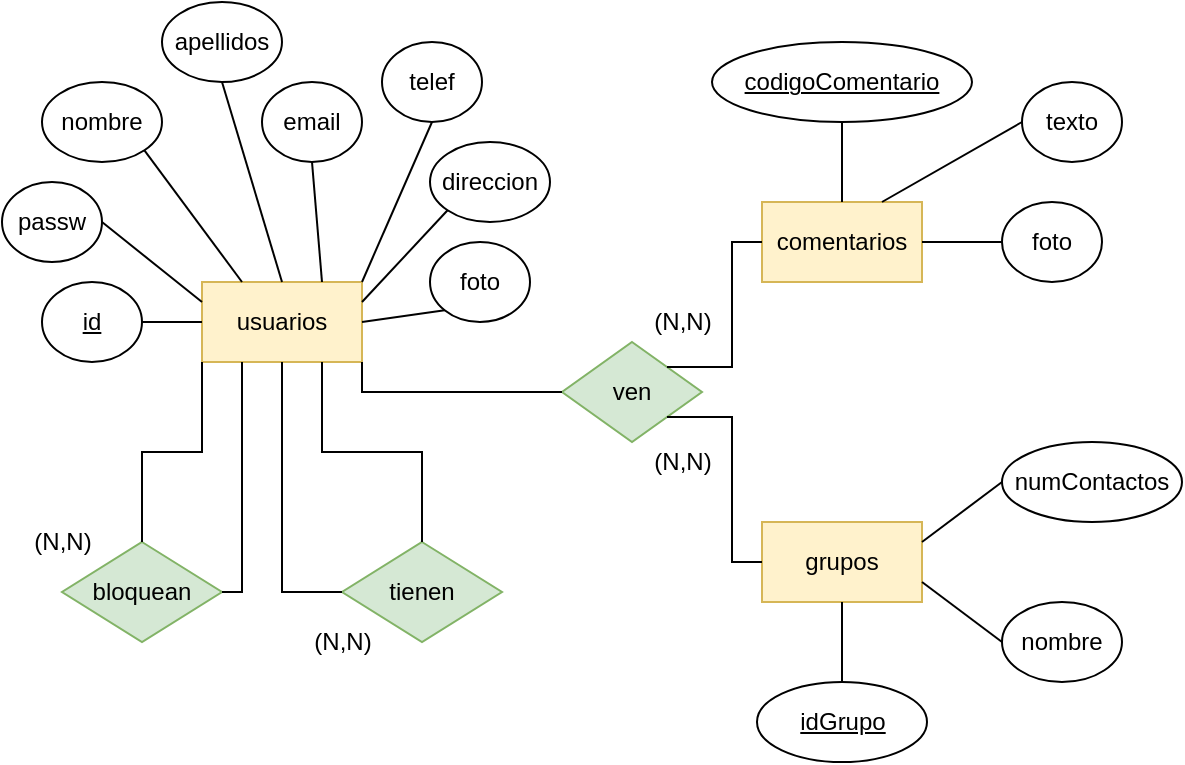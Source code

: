 <mxfile version="16.5.2" type="device"><diagram id="ToSV8U_KxlKOZIAj_2dQ" name="Page-1"><mxGraphModel dx="1497" dy="742" grid="1" gridSize="10" guides="1" tooltips="1" connect="1" arrows="1" fold="1" page="1" pageScale="1" pageWidth="827" pageHeight="1169" math="0" shadow="0"><root><mxCell id="0"/><mxCell id="1" parent="0"/><mxCell id="eTBwcRMvj2A0P8mLmLN7-1" value="usuarios" style="rounded=0;whiteSpace=wrap;html=1;fillColor=#fff2cc;strokeColor=#d6b656;" vertex="1" parent="1"><mxGeometry x="219" y="210" width="80" height="40" as="geometry"/></mxCell><mxCell id="eTBwcRMvj2A0P8mLmLN7-2" value="comentarios" style="rounded=0;whiteSpace=wrap;html=1;fillColor=#fff2cc;strokeColor=#d6b656;" vertex="1" parent="1"><mxGeometry x="499" y="170" width="80" height="40" as="geometry"/></mxCell><mxCell id="eTBwcRMvj2A0P8mLmLN7-3" value="grupos" style="rounded=0;whiteSpace=wrap;html=1;fillColor=#fff2cc;strokeColor=#d6b656;" vertex="1" parent="1"><mxGeometry x="499" y="330" width="80" height="40" as="geometry"/></mxCell><mxCell id="eTBwcRMvj2A0P8mLmLN7-4" value="bloquean" style="rhombus;whiteSpace=wrap;html=1;fillColor=#d5e8d4;strokeColor=#82b366;" vertex="1" parent="1"><mxGeometry x="149" y="340" width="80" height="50" as="geometry"/></mxCell><mxCell id="eTBwcRMvj2A0P8mLmLN7-5" value="tienen" style="rhombus;whiteSpace=wrap;html=1;fillColor=#d5e8d4;strokeColor=#82b366;" vertex="1" parent="1"><mxGeometry x="289" y="340" width="80" height="50" as="geometry"/></mxCell><mxCell id="eTBwcRMvj2A0P8mLmLN7-6" value="&lt;u&gt;id&lt;/u&gt;" style="ellipse;whiteSpace=wrap;html=1;" vertex="1" parent="1"><mxGeometry x="139" y="210" width="50" height="40" as="geometry"/></mxCell><mxCell id="eTBwcRMvj2A0P8mLmLN7-7" value="passw" style="ellipse;whiteSpace=wrap;html=1;" vertex="1" parent="1"><mxGeometry x="119" y="160" width="50" height="40" as="geometry"/></mxCell><mxCell id="eTBwcRMvj2A0P8mLmLN7-9" value="nombre" style="ellipse;whiteSpace=wrap;html=1;" vertex="1" parent="1"><mxGeometry x="139" y="110" width="60" height="40" as="geometry"/></mxCell><mxCell id="eTBwcRMvj2A0P8mLmLN7-10" value="apellidos" style="ellipse;whiteSpace=wrap;html=1;" vertex="1" parent="1"><mxGeometry x="199" y="70" width="60" height="40" as="geometry"/></mxCell><mxCell id="eTBwcRMvj2A0P8mLmLN7-11" value="direccion" style="ellipse;whiteSpace=wrap;html=1;" vertex="1" parent="1"><mxGeometry x="333" y="140" width="60" height="40" as="geometry"/></mxCell><mxCell id="eTBwcRMvj2A0P8mLmLN7-12" value="telef" style="ellipse;whiteSpace=wrap;html=1;" vertex="1" parent="1"><mxGeometry x="309" y="90" width="50" height="40" as="geometry"/></mxCell><mxCell id="eTBwcRMvj2A0P8mLmLN7-13" value="email" style="ellipse;whiteSpace=wrap;html=1;" vertex="1" parent="1"><mxGeometry x="249" y="110" width="50" height="40" as="geometry"/></mxCell><mxCell id="eTBwcRMvj2A0P8mLmLN7-14" value="foto" style="ellipse;whiteSpace=wrap;html=1;" vertex="1" parent="1"><mxGeometry x="333" y="190" width="50" height="40" as="geometry"/></mxCell><mxCell id="eTBwcRMvj2A0P8mLmLN7-15" value="" style="endArrow=none;html=1;rounded=0;entryX=0;entryY=0.5;entryDx=0;entryDy=0;exitX=1;exitY=0.5;exitDx=0;exitDy=0;" edge="1" parent="1" source="eTBwcRMvj2A0P8mLmLN7-6" target="eTBwcRMvj2A0P8mLmLN7-1"><mxGeometry width="50" height="50" relative="1" as="geometry"><mxPoint x="59" y="470" as="sourcePoint"/><mxPoint x="109" y="420" as="targetPoint"/></mxGeometry></mxCell><mxCell id="eTBwcRMvj2A0P8mLmLN7-16" value="" style="endArrow=none;html=1;rounded=0;entryX=0;entryY=0.25;entryDx=0;entryDy=0;exitX=1;exitY=0.5;exitDx=0;exitDy=0;" edge="1" parent="1" source="eTBwcRMvj2A0P8mLmLN7-7" target="eTBwcRMvj2A0P8mLmLN7-1"><mxGeometry width="50" height="50" relative="1" as="geometry"><mxPoint x="199.0" y="240" as="sourcePoint"/><mxPoint x="229" y="240" as="targetPoint"/></mxGeometry></mxCell><mxCell id="eTBwcRMvj2A0P8mLmLN7-17" value="" style="endArrow=none;html=1;rounded=0;entryX=0.25;entryY=0;entryDx=0;entryDy=0;exitX=1;exitY=1;exitDx=0;exitDy=0;" edge="1" parent="1" source="eTBwcRMvj2A0P8mLmLN7-9" target="eTBwcRMvj2A0P8mLmLN7-1"><mxGeometry width="50" height="50" relative="1" as="geometry"><mxPoint x="209.0" y="250" as="sourcePoint"/><mxPoint x="239" y="250" as="targetPoint"/></mxGeometry></mxCell><mxCell id="eTBwcRMvj2A0P8mLmLN7-18" value="" style="endArrow=none;html=1;rounded=0;entryX=0.5;entryY=1;entryDx=0;entryDy=0;exitX=0.5;exitY=0;exitDx=0;exitDy=0;" edge="1" parent="1" source="eTBwcRMvj2A0P8mLmLN7-1" target="eTBwcRMvj2A0P8mLmLN7-10"><mxGeometry width="50" height="50" relative="1" as="geometry"><mxPoint x="219.0" y="260" as="sourcePoint"/><mxPoint x="249" y="260" as="targetPoint"/></mxGeometry></mxCell><mxCell id="eTBwcRMvj2A0P8mLmLN7-19" value="" style="endArrow=none;html=1;rounded=0;entryX=0.5;entryY=1;entryDx=0;entryDy=0;exitX=0.75;exitY=0;exitDx=0;exitDy=0;" edge="1" parent="1" source="eTBwcRMvj2A0P8mLmLN7-1" target="eTBwcRMvj2A0P8mLmLN7-13"><mxGeometry width="50" height="50" relative="1" as="geometry"><mxPoint x="229.0" y="270" as="sourcePoint"/><mxPoint x="259" y="270" as="targetPoint"/></mxGeometry></mxCell><mxCell id="eTBwcRMvj2A0P8mLmLN7-23" value="" style="endArrow=none;html=1;rounded=0;entryX=0.5;entryY=1;entryDx=0;entryDy=0;exitX=1;exitY=0;exitDx=0;exitDy=0;" edge="1" parent="1" source="eTBwcRMvj2A0P8mLmLN7-1" target="eTBwcRMvj2A0P8mLmLN7-12"><mxGeometry width="50" height="50" relative="1" as="geometry"><mxPoint x="199.0" y="240" as="sourcePoint"/><mxPoint x="229" y="240" as="targetPoint"/></mxGeometry></mxCell><mxCell id="eTBwcRMvj2A0P8mLmLN7-24" value="" style="endArrow=none;html=1;rounded=0;entryX=0;entryY=1;entryDx=0;entryDy=0;exitX=1;exitY=0.25;exitDx=0;exitDy=0;" edge="1" parent="1" source="eTBwcRMvj2A0P8mLmLN7-1" target="eTBwcRMvj2A0P8mLmLN7-11"><mxGeometry width="50" height="50" relative="1" as="geometry"><mxPoint x="209.0" y="250" as="sourcePoint"/><mxPoint x="239" y="250" as="targetPoint"/></mxGeometry></mxCell><mxCell id="eTBwcRMvj2A0P8mLmLN7-25" value="" style="endArrow=none;html=1;rounded=0;entryX=0;entryY=1;entryDx=0;entryDy=0;exitX=1;exitY=0.5;exitDx=0;exitDy=0;" edge="1" parent="1" source="eTBwcRMvj2A0P8mLmLN7-1" target="eTBwcRMvj2A0P8mLmLN7-14"><mxGeometry width="50" height="50" relative="1" as="geometry"><mxPoint x="219.0" y="260" as="sourcePoint"/><mxPoint x="249" y="260" as="targetPoint"/></mxGeometry></mxCell><mxCell id="eTBwcRMvj2A0P8mLmLN7-26" value="" style="endArrow=none;html=1;rounded=0;entryX=0;entryY=1;entryDx=0;entryDy=0;exitX=0.5;exitY=0;exitDx=0;exitDy=0;edgeStyle=orthogonalEdgeStyle;" edge="1" parent="1" source="eTBwcRMvj2A0P8mLmLN7-4" target="eTBwcRMvj2A0P8mLmLN7-1"><mxGeometry width="50" height="50" relative="1" as="geometry"><mxPoint x="179" y="480" as="sourcePoint"/><mxPoint x="229" y="430" as="targetPoint"/></mxGeometry></mxCell><mxCell id="eTBwcRMvj2A0P8mLmLN7-27" value="" style="endArrow=none;html=1;rounded=0;exitX=1;exitY=0.5;exitDx=0;exitDy=0;entryX=0.25;entryY=1;entryDx=0;entryDy=0;edgeStyle=orthogonalEdgeStyle;" edge="1" parent="1" source="eTBwcRMvj2A0P8mLmLN7-4" target="eTBwcRMvj2A0P8mLmLN7-1"><mxGeometry width="50" height="50" relative="1" as="geometry"><mxPoint x="519" y="380" as="sourcePoint"/><mxPoint x="569" y="330" as="targetPoint"/></mxGeometry></mxCell><mxCell id="eTBwcRMvj2A0P8mLmLN7-28" value="" style="endArrow=none;html=1;rounded=0;exitX=0.5;exitY=0;exitDx=0;exitDy=0;entryX=0.75;entryY=1;entryDx=0;entryDy=0;edgeStyle=orthogonalEdgeStyle;" edge="1" parent="1" source="eTBwcRMvj2A0P8mLmLN7-5" target="eTBwcRMvj2A0P8mLmLN7-1"><mxGeometry width="50" height="50" relative="1" as="geometry"><mxPoint x="519" y="380" as="sourcePoint"/><mxPoint x="569" y="330" as="targetPoint"/></mxGeometry></mxCell><mxCell id="eTBwcRMvj2A0P8mLmLN7-29" value="" style="endArrow=none;html=1;rounded=0;entryX=0;entryY=0.5;entryDx=0;entryDy=0;exitX=0.5;exitY=1;exitDx=0;exitDy=0;edgeStyle=orthogonalEdgeStyle;" edge="1" parent="1" source="eTBwcRMvj2A0P8mLmLN7-1" target="eTBwcRMvj2A0P8mLmLN7-5"><mxGeometry width="50" height="50" relative="1" as="geometry"><mxPoint x="149" y="460" as="sourcePoint"/><mxPoint x="199" y="410" as="targetPoint"/></mxGeometry></mxCell><mxCell id="eTBwcRMvj2A0P8mLmLN7-30" value="(N,N)" style="text;html=1;align=center;verticalAlign=middle;resizable=0;points=[];autosize=1;strokeColor=none;fillColor=none;" vertex="1" parent="1"><mxGeometry x="129" y="330" width="40" height="20" as="geometry"/></mxCell><mxCell id="eTBwcRMvj2A0P8mLmLN7-31" value="(N,N)" style="text;html=1;align=center;verticalAlign=middle;resizable=0;points=[];autosize=1;strokeColor=none;fillColor=none;" vertex="1" parent="1"><mxGeometry x="269" y="380" width="40" height="20" as="geometry"/></mxCell><mxCell id="eTBwcRMvj2A0P8mLmLN7-32" value="ven" style="rhombus;whiteSpace=wrap;html=1;fillColor=#d5e8d4;strokeColor=#82b366;" vertex="1" parent="1"><mxGeometry x="399" y="240" width="70" height="50" as="geometry"/></mxCell><mxCell id="eTBwcRMvj2A0P8mLmLN7-33" value="" style="endArrow=none;html=1;rounded=0;entryX=1;entryY=1;entryDx=0;entryDy=0;exitX=0;exitY=0.5;exitDx=0;exitDy=0;edgeStyle=orthogonalEdgeStyle;" edge="1" parent="1" source="eTBwcRMvj2A0P8mLmLN7-32" target="eTBwcRMvj2A0P8mLmLN7-1"><mxGeometry width="50" height="50" relative="1" as="geometry"><mxPoint x="519" y="380" as="sourcePoint"/><mxPoint x="569" y="330" as="targetPoint"/></mxGeometry></mxCell><mxCell id="eTBwcRMvj2A0P8mLmLN7-34" value="" style="endArrow=none;html=1;rounded=0;entryX=0;entryY=0.5;entryDx=0;entryDy=0;exitX=1;exitY=0;exitDx=0;exitDy=0;edgeStyle=orthogonalEdgeStyle;" edge="1" parent="1" source="eTBwcRMvj2A0P8mLmLN7-32" target="eTBwcRMvj2A0P8mLmLN7-2"><mxGeometry width="50" height="50" relative="1" as="geometry"><mxPoint x="519" y="380" as="sourcePoint"/><mxPoint x="569" y="330" as="targetPoint"/></mxGeometry></mxCell><mxCell id="eTBwcRMvj2A0P8mLmLN7-35" value="" style="endArrow=none;html=1;rounded=0;entryX=0;entryY=0.5;entryDx=0;entryDy=0;exitX=1;exitY=1;exitDx=0;exitDy=0;edgeStyle=orthogonalEdgeStyle;" edge="1" parent="1" source="eTBwcRMvj2A0P8mLmLN7-32" target="eTBwcRMvj2A0P8mLmLN7-3"><mxGeometry width="50" height="50" relative="1" as="geometry"><mxPoint x="519" y="380" as="sourcePoint"/><mxPoint x="569" y="330" as="targetPoint"/></mxGeometry></mxCell><mxCell id="eTBwcRMvj2A0P8mLmLN7-36" value="&lt;u&gt;codigoComentario&lt;/u&gt;" style="ellipse;whiteSpace=wrap;html=1;" vertex="1" parent="1"><mxGeometry x="474" y="90" width="130" height="40" as="geometry"/></mxCell><mxCell id="eTBwcRMvj2A0P8mLmLN7-37" value="foto" style="ellipse;whiteSpace=wrap;html=1;" vertex="1" parent="1"><mxGeometry x="619" y="170" width="50" height="40" as="geometry"/></mxCell><mxCell id="eTBwcRMvj2A0P8mLmLN7-38" value="texto" style="ellipse;whiteSpace=wrap;html=1;" vertex="1" parent="1"><mxGeometry x="629" y="110" width="50" height="40" as="geometry"/></mxCell><mxCell id="eTBwcRMvj2A0P8mLmLN7-39" value="&lt;u&gt;idGrupo&lt;/u&gt;" style="ellipse;whiteSpace=wrap;html=1;" vertex="1" parent="1"><mxGeometry x="496.5" y="410" width="85" height="40" as="geometry"/></mxCell><mxCell id="eTBwcRMvj2A0P8mLmLN7-40" value="nombre" style="ellipse;whiteSpace=wrap;html=1;" vertex="1" parent="1"><mxGeometry x="619" y="370" width="60" height="40" as="geometry"/></mxCell><mxCell id="eTBwcRMvj2A0P8mLmLN7-41" value="numContactos" style="ellipse;whiteSpace=wrap;html=1;" vertex="1" parent="1"><mxGeometry x="619" y="290" width="90" height="40" as="geometry"/></mxCell><mxCell id="eTBwcRMvj2A0P8mLmLN7-42" value="(N,N)" style="text;html=1;align=center;verticalAlign=middle;resizable=0;points=[];autosize=1;strokeColor=none;fillColor=none;" vertex="1" parent="1"><mxGeometry x="439" y="290" width="40" height="20" as="geometry"/></mxCell><mxCell id="eTBwcRMvj2A0P8mLmLN7-43" value="(N,N)" style="text;html=1;align=center;verticalAlign=middle;resizable=0;points=[];autosize=1;strokeColor=none;fillColor=none;" vertex="1" parent="1"><mxGeometry x="439" y="220" width="40" height="20" as="geometry"/></mxCell><mxCell id="eTBwcRMvj2A0P8mLmLN7-44" value="" style="endArrow=none;html=1;rounded=0;entryX=0.5;entryY=1;entryDx=0;entryDy=0;exitX=0.5;exitY=0;exitDx=0;exitDy=0;" edge="1" parent="1" source="eTBwcRMvj2A0P8mLmLN7-2" target="eTBwcRMvj2A0P8mLmLN7-36"><mxGeometry width="50" height="50" relative="1" as="geometry"><mxPoint x="309" y="240" as="sourcePoint"/><mxPoint x="350.608" y="234.367" as="targetPoint"/></mxGeometry></mxCell><mxCell id="eTBwcRMvj2A0P8mLmLN7-45" value="" style="endArrow=none;html=1;rounded=0;entryX=0;entryY=0.5;entryDx=0;entryDy=0;exitX=0.75;exitY=0;exitDx=0;exitDy=0;" edge="1" parent="1" source="eTBwcRMvj2A0P8mLmLN7-2" target="eTBwcRMvj2A0P8mLmLN7-38"><mxGeometry width="50" height="50" relative="1" as="geometry"><mxPoint x="569" y="150" as="sourcePoint"/><mxPoint x="549" y="140" as="targetPoint"/></mxGeometry></mxCell><mxCell id="eTBwcRMvj2A0P8mLmLN7-46" value="" style="endArrow=none;html=1;rounded=0;entryX=0;entryY=0.5;entryDx=0;entryDy=0;exitX=1;exitY=0.5;exitDx=0;exitDy=0;" edge="1" parent="1" source="eTBwcRMvj2A0P8mLmLN7-2" target="eTBwcRMvj2A0P8mLmLN7-37"><mxGeometry width="50" height="50" relative="1" as="geometry"><mxPoint x="599" y="180" as="sourcePoint"/><mxPoint x="559" y="150" as="targetPoint"/></mxGeometry></mxCell><mxCell id="eTBwcRMvj2A0P8mLmLN7-47" value="" style="endArrow=none;html=1;rounded=0;entryX=0;entryY=0.5;entryDx=0;entryDy=0;exitX=1;exitY=0.25;exitDx=0;exitDy=0;" edge="1" parent="1" source="eTBwcRMvj2A0P8mLmLN7-3" target="eTBwcRMvj2A0P8mLmLN7-41"><mxGeometry width="50" height="50" relative="1" as="geometry"><mxPoint x="569" y="200" as="sourcePoint"/><mxPoint x="569" y="160" as="targetPoint"/></mxGeometry></mxCell><mxCell id="eTBwcRMvj2A0P8mLmLN7-48" value="" style="endArrow=none;html=1;rounded=0;entryX=0;entryY=0.5;entryDx=0;entryDy=0;exitX=1;exitY=0.75;exitDx=0;exitDy=0;" edge="1" parent="1" source="eTBwcRMvj2A0P8mLmLN7-3" target="eTBwcRMvj2A0P8mLmLN7-40"><mxGeometry width="50" height="50" relative="1" as="geometry"><mxPoint x="579" y="210" as="sourcePoint"/><mxPoint x="579" y="170" as="targetPoint"/></mxGeometry></mxCell><mxCell id="eTBwcRMvj2A0P8mLmLN7-49" value="" style="endArrow=none;html=1;rounded=0;entryX=0.5;entryY=1;entryDx=0;entryDy=0;exitX=0.5;exitY=0;exitDx=0;exitDy=0;" edge="1" parent="1" source="eTBwcRMvj2A0P8mLmLN7-39" target="eTBwcRMvj2A0P8mLmLN7-3"><mxGeometry width="50" height="50" relative="1" as="geometry"><mxPoint x="589" y="220" as="sourcePoint"/><mxPoint x="589" y="180" as="targetPoint"/></mxGeometry></mxCell></root></mxGraphModel></diagram></mxfile>